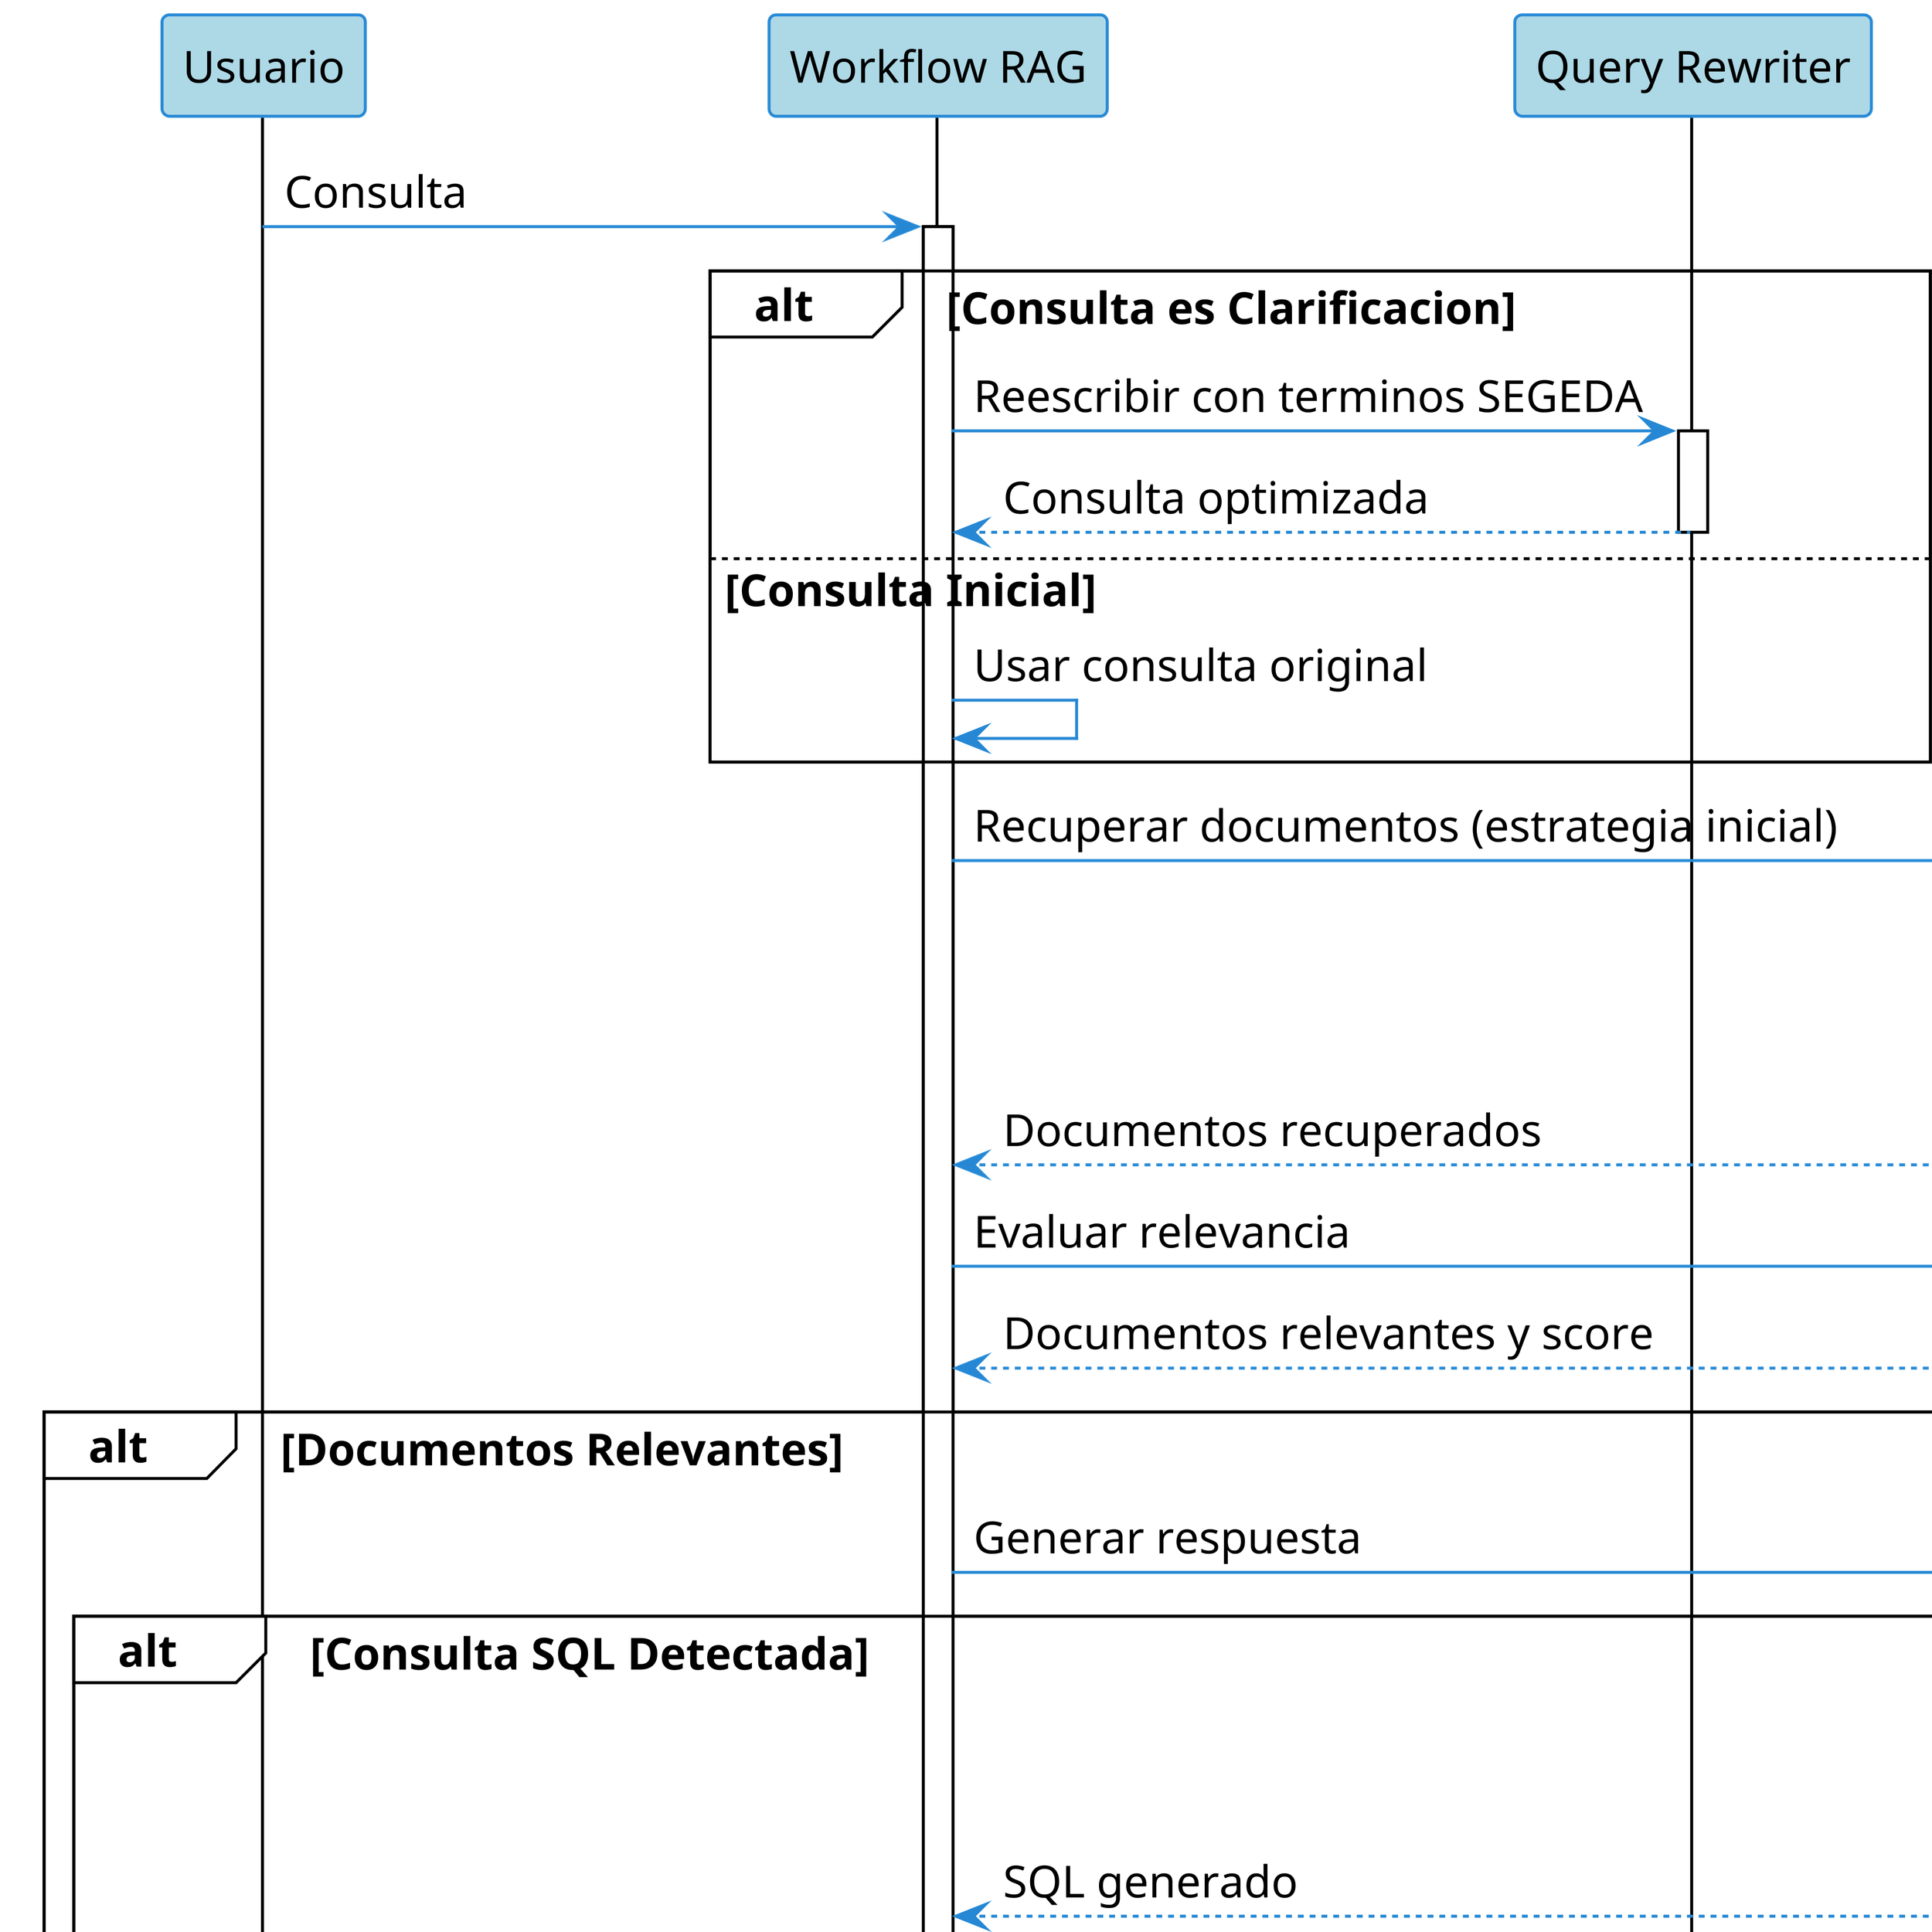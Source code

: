 @startuml 
!theme plain
skinparam {
    dpi 600
    shadowing false
    backgroundColor transparent
    defaultFontName "Arial"
    defaultFontSize 15

    sequence {
        participantBorderColor #2688d4
        participantBackgroundColor #add8e6
        actorBorderColor #2688d4
        actorBackgroundColor #ffdead
    }

    arrow {
        color #2688d4
    }
}

participant "Usuario" as User
participant "Workflow RAG" as Workflow
participant "Query Rewriter" as Rewriter
participant "Retriever Adaptativo" as Ret
participant "Vector DB" as DB
participant "Evaluador Relevancia" as GradeRel
participant "Generador RAG/SQL" as Gen
participant "Ejecutor SQL" as SQLExec
participant "Interprete SQL" as SQLInterp
participant "Evaluador Granular" as GradeGran
participant "Analizador Consulta" as QueryAnalyzer

User -> Workflow: Consulta
activate Workflow

alt Consulta es Clarificacion
    Workflow -> Rewriter: Reescribir con terminos SEGEDA
    activate Rewriter
    Rewriter --> Workflow: Consulta optimizada
    deactivate Rewriter
else Consulta Inicial
    Workflow -> Workflow: Usar consulta original
end

Workflow -> Ret: Recuperar documentos (estrategia inicial)
activate Ret
Ret -> DB: Busqueda
activate DB
DB --> Ret: Documentos candidatos
deactivate DB
Ret --> Workflow: Documentos recuperados
deactivate Ret

Workflow -> GradeRel: Evaluar relevancia
activate GradeRel
GradeRel --> Workflow: Documentos relevantes y score
deactivate GradeRel

alt Documentos Relevantes
    Workflow -> Gen: Generar respuesta
    activate Gen
    
    alt Consulta SQL Detectada
        Gen -> Gen: Generar SQL
        Gen --> Workflow: SQL generado
        deactivate Gen
        
        Workflow -> GradeGran: Evaluar SQL
        activate GradeGran
        GradeGran --> Workflow: Metricas SQL
        deactivate GradeGran
        
        Workflow -> SQLExec: Ejecutar SQL
        activate SQLExec
        SQLExec --> Workflow: Resultados SQL
        deactivate SQLExec
        
        alt Necesita Interpretacion
            Workflow -> SQLInterp: Interpretar resultados
            activate SQLInterp
            SQLInterp --> Workflow: Respuesta interpretada
            deactivate SQLInterp
            Workflow --> User: Respuesta interpretada
        else Sin Interpretacion
            Workflow --> User: Resultados SQL directos
        end
        
    else Consulta RAG Normal
        Gen --> Workflow: Respuesta RAG generada
        deactivate Gen
        
        Workflow -> GradeGran: Evaluar respuesta
        activate GradeGran
        GradeGran --> Workflow: Metricas granulares
        deactivate GradeGran
        
        alt Metricas Satisfactorias
            Workflow --> User: Respuesta final
        else Metricas Insuficientes
            Workflow -> QueryAnalyzer: Analizar complejidad
            activate QueryAnalyzer
            QueryAnalyzer --> Workflow: Nueva estrategia
            deactivate QueryAnalyzer
            
            loop Hasta exito o max reintentos
                Workflow -> Ret: Cambiar estrategia
                activate Ret
                Ret -> DB: Nueva busqueda
                activate DB
                DB --> Ret: Nuevos documentos
                deactivate DB
                Ret --> Workflow: Documentos nueva estrategia
                deactivate Ret
                
                Workflow -> Gen: Nueva generacion
                activate Gen
                Gen --> Workflow: Nueva respuesta
                deactivate Gen
                
                Workflow -> GradeGran: Nueva evaluacion
                activate GradeGran
                GradeGran --> Workflow: Nuevas metricas
                deactivate GradeGran
            end
            
            Workflow --> User: Mejor respuesta encontrada
        end
    end
else Sin Documentos Relevantes
    Workflow -> Rewriter: Reescribir consulta
    activate Rewriter
    Rewriter --> Workflow: Consulta alternativa
    deactivate Rewriter
    
    Workflow -> Ret: Reintentar recuperacion
    activate Ret
    Ret -> DB: Nueva busqueda
    activate DB
    DB --> Ret: Documentos alternativos
    deactivate DB
    Ret --> Workflow: Documentos recuperados
    deactivate Ret
    
    alt Documentos Encontrados
        Workflow -> Gen: Generar con nuevos docs
        activate Gen
        Gen --> Workflow: Respuesta final
        deactivate Gen
        Workflow --> User: Respuesta final
    else Sin Documentos
        Workflow --> User: No se encontro informacion
    end
end

deactivate Workflow

@enduml